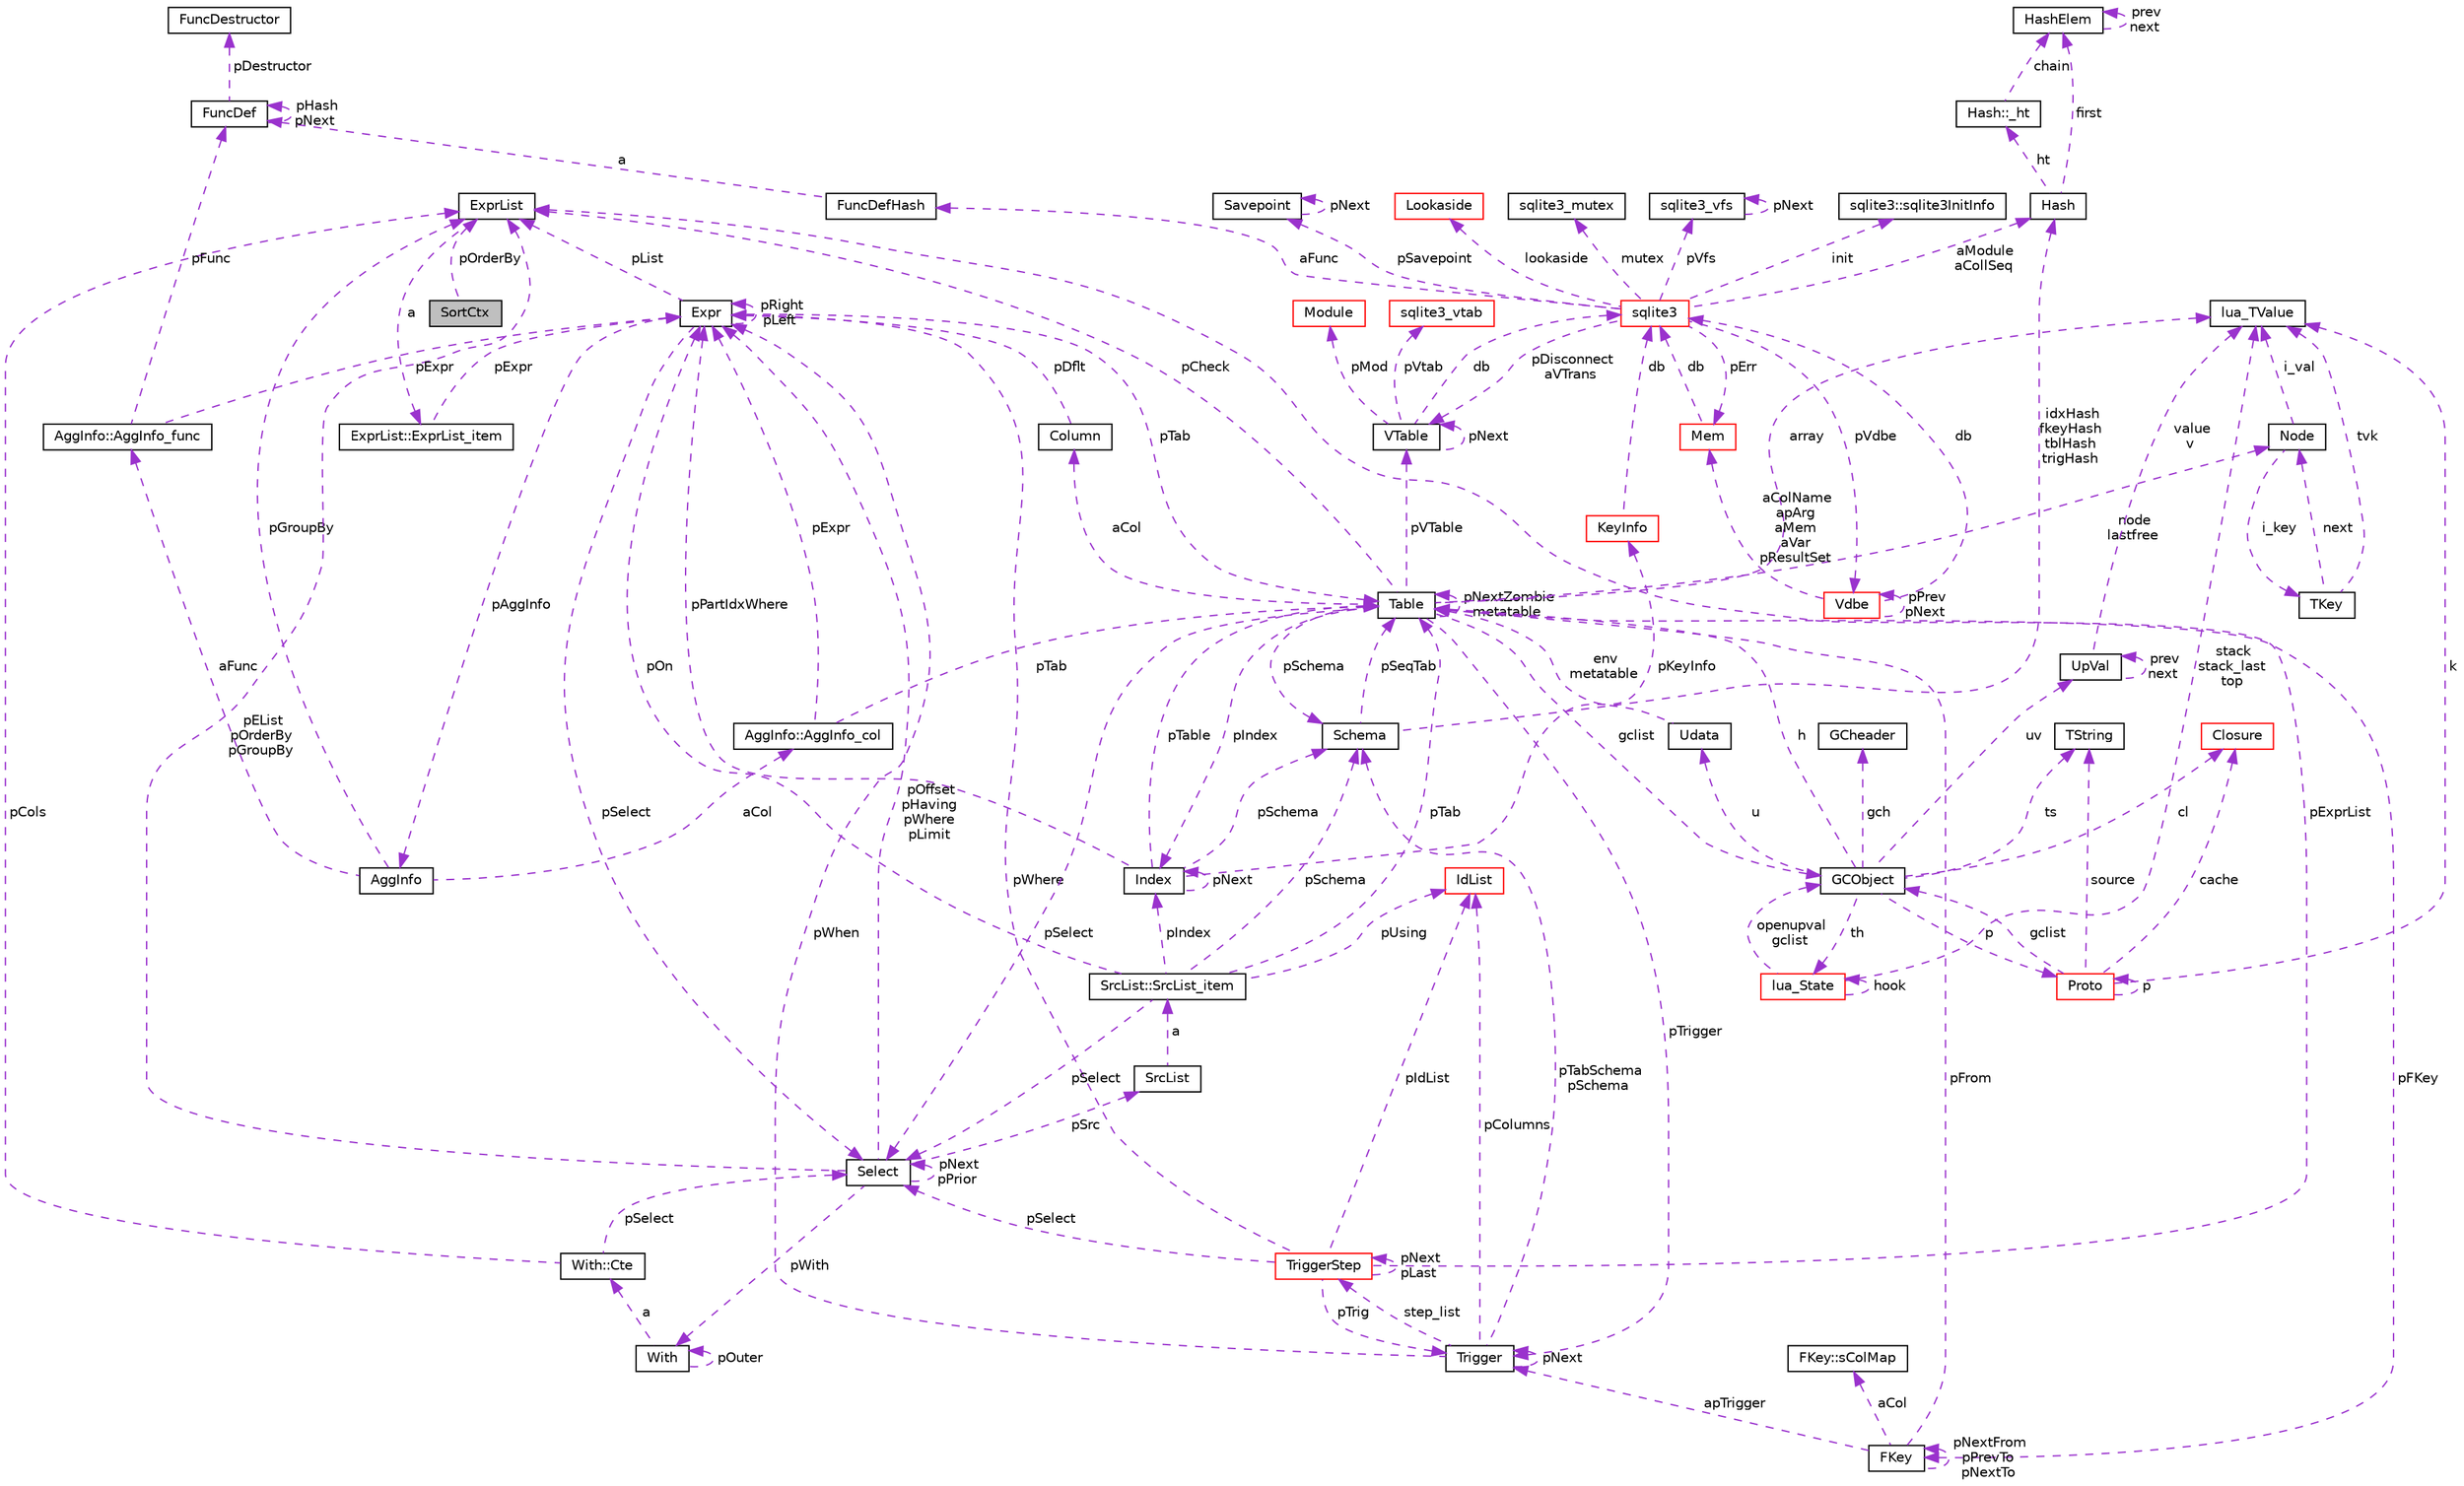 digraph "SortCtx"
{
  edge [fontname="Helvetica",fontsize="10",labelfontname="Helvetica",labelfontsize="10"];
  node [fontname="Helvetica",fontsize="10",shape=record];
  Node1 [label="SortCtx",height=0.2,width=0.4,color="black", fillcolor="grey75", style="filled", fontcolor="black"];
  Node2 -> Node1 [dir="back",color="darkorchid3",fontsize="10",style="dashed",label=" pOrderBy" ];
  Node2 [label="ExprList",height=0.2,width=0.4,color="black", fillcolor="white", style="filled",URL="$struct_expr_list.html"];
  Node3 -> Node2 [dir="back",color="darkorchid3",fontsize="10",style="dashed",label=" a" ];
  Node3 [label="ExprList::ExprList_item",height=0.2,width=0.4,color="black", fillcolor="white", style="filled",URL="$struct_expr_list_1_1_expr_list__item.html"];
  Node4 -> Node3 [dir="back",color="darkorchid3",fontsize="10",style="dashed",label=" pExpr" ];
  Node4 [label="Expr",height=0.2,width=0.4,color="black", fillcolor="white", style="filled",URL="$struct_expr.html"];
  Node5 -> Node4 [dir="back",color="darkorchid3",fontsize="10",style="dashed",label=" pAggInfo" ];
  Node5 [label="AggInfo",height=0.2,width=0.4,color="black", fillcolor="white", style="filled",URL="$struct_agg_info.html"];
  Node6 -> Node5 [dir="back",color="darkorchid3",fontsize="10",style="dashed",label=" aCol" ];
  Node6 [label="AggInfo::AggInfo_col",height=0.2,width=0.4,color="black", fillcolor="white", style="filled",URL="$struct_agg_info_1_1_agg_info__col.html"];
  Node4 -> Node6 [dir="back",color="darkorchid3",fontsize="10",style="dashed",label=" pExpr" ];
  Node7 -> Node6 [dir="back",color="darkorchid3",fontsize="10",style="dashed",label=" pTab" ];
  Node7 [label="Table",height=0.2,width=0.4,color="black", fillcolor="white", style="filled",URL="$struct_table.html"];
  Node8 -> Node7 [dir="back",color="darkorchid3",fontsize="10",style="dashed",label=" node\nlastfree" ];
  Node8 [label="Node",height=0.2,width=0.4,color="black", fillcolor="white", style="filled",URL="$struct_node.html"];
  Node9 -> Node8 [dir="back",color="darkorchid3",fontsize="10",style="dashed",label=" i_val" ];
  Node9 [label="lua_TValue",height=0.2,width=0.4,color="black", fillcolor="white", style="filled",URL="$structlua___t_value.html"];
  Node10 -> Node8 [dir="back",color="darkorchid3",fontsize="10",style="dashed",label=" i_key" ];
  Node10 [label="TKey",height=0.2,width=0.4,color="black", fillcolor="white", style="filled",URL="$union_t_key.html"];
  Node8 -> Node10 [dir="back",color="darkorchid3",fontsize="10",style="dashed",label=" next" ];
  Node9 -> Node10 [dir="back",color="darkorchid3",fontsize="10",style="dashed",label=" tvk" ];
  Node11 -> Node7 [dir="back",color="darkorchid3",fontsize="10",style="dashed",label=" pSchema" ];
  Node11 [label="Schema",height=0.2,width=0.4,color="black", fillcolor="white", style="filled",URL="$struct_schema.html"];
  Node7 -> Node11 [dir="back",color="darkorchid3",fontsize="10",style="dashed",label=" pSeqTab" ];
  Node12 -> Node11 [dir="back",color="darkorchid3",fontsize="10",style="dashed",label=" idxHash\nfkeyHash\ntblHash\ntrigHash" ];
  Node12 [label="Hash",height=0.2,width=0.4,color="black", fillcolor="white", style="filled",URL="$struct_hash.html"];
  Node13 -> Node12 [dir="back",color="darkorchid3",fontsize="10",style="dashed",label=" ht" ];
  Node13 [label="Hash::_ht",height=0.2,width=0.4,color="black", fillcolor="white", style="filled",URL="$struct_hash_1_1__ht.html"];
  Node14 -> Node13 [dir="back",color="darkorchid3",fontsize="10",style="dashed",label=" chain" ];
  Node14 [label="HashElem",height=0.2,width=0.4,color="black", fillcolor="white", style="filled",URL="$struct_hash_elem.html"];
  Node14 -> Node14 [dir="back",color="darkorchid3",fontsize="10",style="dashed",label=" prev\nnext" ];
  Node14 -> Node12 [dir="back",color="darkorchid3",fontsize="10",style="dashed",label=" first" ];
  Node9 -> Node7 [dir="back",color="darkorchid3",fontsize="10",style="dashed",label=" array" ];
  Node15 -> Node7 [dir="back",color="darkorchid3",fontsize="10",style="dashed",label=" aCol" ];
  Node15 [label="Column",height=0.2,width=0.4,color="black", fillcolor="white", style="filled",URL="$struct_column.html"];
  Node4 -> Node15 [dir="back",color="darkorchid3",fontsize="10",style="dashed",label=" pDflt" ];
  Node16 -> Node7 [dir="back",color="darkorchid3",fontsize="10",style="dashed",label=" pFKey" ];
  Node16 [label="FKey",height=0.2,width=0.4,color="black", fillcolor="white", style="filled",URL="$struct_f_key.html"];
  Node17 -> Node16 [dir="back",color="darkorchid3",fontsize="10",style="dashed",label=" aCol" ];
  Node17 [label="FKey::sColMap",height=0.2,width=0.4,color="black", fillcolor="white", style="filled",URL="$struct_f_key_1_1s_col_map.html"];
  Node16 -> Node16 [dir="back",color="darkorchid3",fontsize="10",style="dashed",label=" pNextFrom\npPrevTo\npNextTo" ];
  Node7 -> Node16 [dir="back",color="darkorchid3",fontsize="10",style="dashed",label=" pFrom" ];
  Node18 -> Node16 [dir="back",color="darkorchid3",fontsize="10",style="dashed",label=" apTrigger" ];
  Node18 [label="Trigger",height=0.2,width=0.4,color="black", fillcolor="white", style="filled",URL="$struct_trigger.html"];
  Node19 -> Node18 [dir="back",color="darkorchid3",fontsize="10",style="dashed",label=" step_list" ];
  Node19 [label="TriggerStep",height=0.2,width=0.4,color="red", fillcolor="white", style="filled",URL="$struct_trigger_step.html"];
  Node19 -> Node19 [dir="back",color="darkorchid3",fontsize="10",style="dashed",label=" pNext\npLast" ];
  Node4 -> Node19 [dir="back",color="darkorchid3",fontsize="10",style="dashed",label=" pWhere" ];
  Node20 -> Node19 [dir="back",color="darkorchid3",fontsize="10",style="dashed",label=" pIdList" ];
  Node20 [label="IdList",height=0.2,width=0.4,color="red", fillcolor="white", style="filled",URL="$struct_id_list.html"];
  Node21 -> Node19 [dir="back",color="darkorchid3",fontsize="10",style="dashed",label=" pSelect" ];
  Node21 [label="Select",height=0.2,width=0.4,color="black", fillcolor="white", style="filled",URL="$struct_select.html"];
  Node4 -> Node21 [dir="back",color="darkorchid3",fontsize="10",style="dashed",label=" pOffset\npHaving\npWhere\npLimit" ];
  Node22 -> Node21 [dir="back",color="darkorchid3",fontsize="10",style="dashed",label=" pWith" ];
  Node22 [label="With",height=0.2,width=0.4,color="black", fillcolor="white", style="filled",URL="$struct_with.html"];
  Node23 -> Node22 [dir="back",color="darkorchid3",fontsize="10",style="dashed",label=" a" ];
  Node23 [label="With::Cte",height=0.2,width=0.4,color="black", fillcolor="white", style="filled",URL="$struct_with_1_1_cte.html"];
  Node21 -> Node23 [dir="back",color="darkorchid3",fontsize="10",style="dashed",label=" pSelect" ];
  Node2 -> Node23 [dir="back",color="darkorchid3",fontsize="10",style="dashed",label=" pCols" ];
  Node22 -> Node22 [dir="back",color="darkorchid3",fontsize="10",style="dashed",label=" pOuter" ];
  Node21 -> Node21 [dir="back",color="darkorchid3",fontsize="10",style="dashed",label=" pNext\npPrior" ];
  Node24 -> Node21 [dir="back",color="darkorchid3",fontsize="10",style="dashed",label=" pSrc" ];
  Node24 [label="SrcList",height=0.2,width=0.4,color="black", fillcolor="white", style="filled",URL="$struct_src_list.html"];
  Node25 -> Node24 [dir="back",color="darkorchid3",fontsize="10",style="dashed",label=" a" ];
  Node25 [label="SrcList::SrcList_item",height=0.2,width=0.4,color="black", fillcolor="white", style="filled",URL="$struct_src_list_1_1_src_list__item.html"];
  Node11 -> Node25 [dir="back",color="darkorchid3",fontsize="10",style="dashed",label=" pSchema" ];
  Node4 -> Node25 [dir="back",color="darkorchid3",fontsize="10",style="dashed",label=" pOn" ];
  Node20 -> Node25 [dir="back",color="darkorchid3",fontsize="10",style="dashed",label=" pUsing" ];
  Node7 -> Node25 [dir="back",color="darkorchid3",fontsize="10",style="dashed",label=" pTab" ];
  Node21 -> Node25 [dir="back",color="darkorchid3",fontsize="10",style="dashed",label=" pSelect" ];
  Node26 -> Node25 [dir="back",color="darkorchid3",fontsize="10",style="dashed",label=" pIndex" ];
  Node26 [label="Index",height=0.2,width=0.4,color="black", fillcolor="white", style="filled",URL="$struct_index.html"];
  Node11 -> Node26 [dir="back",color="darkorchid3",fontsize="10",style="dashed",label=" pSchema" ];
  Node4 -> Node26 [dir="back",color="darkorchid3",fontsize="10",style="dashed",label=" pPartIdxWhere" ];
  Node7 -> Node26 [dir="back",color="darkorchid3",fontsize="10",style="dashed",label=" pTable" ];
  Node27 -> Node26 [dir="back",color="darkorchid3",fontsize="10",style="dashed",label=" pKeyInfo" ];
  Node27 [label="KeyInfo",height=0.2,width=0.4,color="red", fillcolor="white", style="filled",URL="$struct_key_info.html"];
  Node28 -> Node27 [dir="back",color="darkorchid3",fontsize="10",style="dashed",label=" db" ];
  Node28 [label="sqlite3",height=0.2,width=0.4,color="red", fillcolor="white", style="filled",URL="$structsqlite3.html"];
  Node29 -> Node28 [dir="back",color="darkorchid3",fontsize="10",style="dashed",label=" pErr" ];
  Node29 [label="Mem",height=0.2,width=0.4,color="red", fillcolor="white", style="filled",URL="$struct_mem.html"];
  Node28 -> Node29 [dir="back",color="darkorchid3",fontsize="10",style="dashed",label=" db" ];
  Node30 -> Node28 [dir="back",color="darkorchid3",fontsize="10",style="dashed",label=" pVdbe" ];
  Node30 [label="Vdbe",height=0.2,width=0.4,color="red", fillcolor="white", style="filled",URL="$struct_vdbe.html"];
  Node30 -> Node30 [dir="back",color="darkorchid3",fontsize="10",style="dashed",label=" pPrev\npNext" ];
  Node29 -> Node30 [dir="back",color="darkorchid3",fontsize="10",style="dashed",label=" aColName\napArg\naMem\naVar\npResultSet" ];
  Node28 -> Node30 [dir="back",color="darkorchid3",fontsize="10",style="dashed",label=" db" ];
  Node31 -> Node28 [dir="back",color="darkorchid3",fontsize="10",style="dashed",label=" pSavepoint" ];
  Node31 [label="Savepoint",height=0.2,width=0.4,color="black", fillcolor="white", style="filled",URL="$struct_savepoint.html"];
  Node31 -> Node31 [dir="back",color="darkorchid3",fontsize="10",style="dashed",label=" pNext" ];
  Node32 -> Node28 [dir="back",color="darkorchid3",fontsize="10",style="dashed",label=" aFunc" ];
  Node32 [label="FuncDefHash",height=0.2,width=0.4,color="black", fillcolor="white", style="filled",URL="$struct_func_def_hash.html"];
  Node33 -> Node32 [dir="back",color="darkorchid3",fontsize="10",style="dashed",label=" a" ];
  Node33 [label="FuncDef",height=0.2,width=0.4,color="black", fillcolor="white", style="filled",URL="$struct_func_def.html"];
  Node34 -> Node33 [dir="back",color="darkorchid3",fontsize="10",style="dashed",label=" pDestructor" ];
  Node34 [label="FuncDestructor",height=0.2,width=0.4,color="black", fillcolor="white", style="filled",URL="$struct_func_destructor.html"];
  Node33 -> Node33 [dir="back",color="darkorchid3",fontsize="10",style="dashed",label=" pHash\npNext" ];
  Node35 -> Node28 [dir="back",color="darkorchid3",fontsize="10",style="dashed",label=" lookaside" ];
  Node35 [label="Lookaside",height=0.2,width=0.4,color="red", fillcolor="white", style="filled",URL="$struct_lookaside.html"];
  Node36 -> Node28 [dir="back",color="darkorchid3",fontsize="10",style="dashed",label=" mutex" ];
  Node36 [label="sqlite3_mutex",height=0.2,width=0.4,color="black", fillcolor="white", style="filled",URL="$structsqlite3__mutex.html"];
  Node37 -> Node28 [dir="back",color="darkorchid3",fontsize="10",style="dashed",label=" pVfs" ];
  Node37 [label="sqlite3_vfs",height=0.2,width=0.4,color="black", fillcolor="white", style="filled",URL="$structsqlite3__vfs.html"];
  Node37 -> Node37 [dir="back",color="darkorchid3",fontsize="10",style="dashed",label=" pNext" ];
  Node38 -> Node28 [dir="back",color="darkorchid3",fontsize="10",style="dashed",label=" init" ];
  Node38 [label="sqlite3::sqlite3InitInfo",height=0.2,width=0.4,color="black", fillcolor="white", style="filled",URL="$structsqlite3_1_1sqlite3_init_info.html"];
  Node39 -> Node28 [dir="back",color="darkorchid3",fontsize="10",style="dashed",label=" pDisconnect\naVTrans" ];
  Node39 [label="VTable",height=0.2,width=0.4,color="black", fillcolor="white", style="filled",URL="$struct_v_table.html"];
  Node28 -> Node39 [dir="back",color="darkorchid3",fontsize="10",style="dashed",label=" db" ];
  Node39 -> Node39 [dir="back",color="darkorchid3",fontsize="10",style="dashed",label=" pNext" ];
  Node40 -> Node39 [dir="back",color="darkorchid3",fontsize="10",style="dashed",label=" pMod" ];
  Node40 [label="Module",height=0.2,width=0.4,color="red", fillcolor="white", style="filled",URL="$struct_module.html"];
  Node41 -> Node39 [dir="back",color="darkorchid3",fontsize="10",style="dashed",label=" pVtab" ];
  Node41 [label="sqlite3_vtab",height=0.2,width=0.4,color="red", fillcolor="white", style="filled",URL="$structsqlite3__vtab.html"];
  Node12 -> Node28 [dir="back",color="darkorchid3",fontsize="10",style="dashed",label=" aModule\naCollSeq" ];
  Node26 -> Node26 [dir="back",color="darkorchid3",fontsize="10",style="dashed",label=" pNext" ];
  Node2 -> Node21 [dir="back",color="darkorchid3",fontsize="10",style="dashed",label=" pEList\npOrderBy\npGroupBy" ];
  Node18 -> Node19 [dir="back",color="darkorchid3",fontsize="10",style="dashed",label=" pTrig" ];
  Node2 -> Node19 [dir="back",color="darkorchid3",fontsize="10",style="dashed",label=" pExprList" ];
  Node11 -> Node18 [dir="back",color="darkorchid3",fontsize="10",style="dashed",label=" pTabSchema\npSchema" ];
  Node4 -> Node18 [dir="back",color="darkorchid3",fontsize="10",style="dashed",label=" pWhen" ];
  Node20 -> Node18 [dir="back",color="darkorchid3",fontsize="10",style="dashed",label=" pColumns" ];
  Node18 -> Node18 [dir="back",color="darkorchid3",fontsize="10",style="dashed",label=" pNext" ];
  Node39 -> Node7 [dir="back",color="darkorchid3",fontsize="10",style="dashed",label=" pVTable" ];
  Node7 -> Node7 [dir="back",color="darkorchid3",fontsize="10",style="dashed",label=" pNextZombie\nmetatable" ];
  Node18 -> Node7 [dir="back",color="darkorchid3",fontsize="10",style="dashed",label=" pTrigger" ];
  Node21 -> Node7 [dir="back",color="darkorchid3",fontsize="10",style="dashed",label=" pSelect" ];
  Node42 -> Node7 [dir="back",color="darkorchid3",fontsize="10",style="dashed",label=" gclist" ];
  Node42 [label="GCObject",height=0.2,width=0.4,color="black", fillcolor="white", style="filled",URL="$union_g_c_object.html"];
  Node43 -> Node42 [dir="back",color="darkorchid3",fontsize="10",style="dashed",label=" uv" ];
  Node43 [label="UpVal",height=0.2,width=0.4,color="black", fillcolor="white", style="filled",URL="$struct_up_val.html"];
  Node43 -> Node43 [dir="back",color="darkorchid3",fontsize="10",style="dashed",label=" prev\nnext" ];
  Node9 -> Node43 [dir="back",color="darkorchid3",fontsize="10",style="dashed",label=" value\nv" ];
  Node44 -> Node42 [dir="back",color="darkorchid3",fontsize="10",style="dashed",label=" p" ];
  Node44 [label="Proto",height=0.2,width=0.4,color="red", fillcolor="white", style="filled",URL="$struct_proto.html"];
  Node9 -> Node44 [dir="back",color="darkorchid3",fontsize="10",style="dashed",label=" k" ];
  Node44 -> Node44 [dir="back",color="darkorchid3",fontsize="10",style="dashed",label=" p" ];
  Node45 -> Node44 [dir="back",color="darkorchid3",fontsize="10",style="dashed",label=" source" ];
  Node45 [label="TString",height=0.2,width=0.4,color="black", fillcolor="white", style="filled",URL="$union_t_string.html"];
  Node46 -> Node44 [dir="back",color="darkorchid3",fontsize="10",style="dashed",label=" cache" ];
  Node46 [label="Closure",height=0.2,width=0.4,color="red", fillcolor="white", style="filled",URL="$union_closure.html"];
  Node42 -> Node44 [dir="back",color="darkorchid3",fontsize="10",style="dashed",label=" gclist" ];
  Node45 -> Node42 [dir="back",color="darkorchid3",fontsize="10",style="dashed",label=" ts" ];
  Node46 -> Node42 [dir="back",color="darkorchid3",fontsize="10",style="dashed",label=" cl" ];
  Node47 -> Node42 [dir="back",color="darkorchid3",fontsize="10",style="dashed",label=" gch" ];
  Node47 [label="GCheader",height=0.2,width=0.4,color="black", fillcolor="white", style="filled",URL="$struct_g_cheader.html"];
  Node7 -> Node42 [dir="back",color="darkorchid3",fontsize="10",style="dashed",label=" h" ];
  Node48 -> Node42 [dir="back",color="darkorchid3",fontsize="10",style="dashed",label=" u" ];
  Node48 [label="Udata",height=0.2,width=0.4,color="black", fillcolor="white", style="filled",URL="$union_udata.html"];
  Node7 -> Node48 [dir="back",color="darkorchid3",fontsize="10",style="dashed",label=" env\nmetatable" ];
  Node49 -> Node42 [dir="back",color="darkorchid3",fontsize="10",style="dashed",label=" th" ];
  Node49 [label="lua_State",height=0.2,width=0.4,color="red", fillcolor="white", style="filled",URL="$structlua___state.html"];
  Node9 -> Node49 [dir="back",color="darkorchid3",fontsize="10",style="dashed",label=" stack\nstack_last\ntop" ];
  Node42 -> Node49 [dir="back",color="darkorchid3",fontsize="10",style="dashed",label=" openupval\ngclist" ];
  Node49 -> Node49 [dir="back",color="darkorchid3",fontsize="10",style="dashed",label=" hook" ];
  Node2 -> Node7 [dir="back",color="darkorchid3",fontsize="10",style="dashed",label=" pCheck" ];
  Node26 -> Node7 [dir="back",color="darkorchid3",fontsize="10",style="dashed",label=" pIndex" ];
  Node50 -> Node5 [dir="back",color="darkorchid3",fontsize="10",style="dashed",label=" aFunc" ];
  Node50 [label="AggInfo::AggInfo_func",height=0.2,width=0.4,color="black", fillcolor="white", style="filled",URL="$struct_agg_info_1_1_agg_info__func.html"];
  Node4 -> Node50 [dir="back",color="darkorchid3",fontsize="10",style="dashed",label=" pExpr" ];
  Node33 -> Node50 [dir="back",color="darkorchid3",fontsize="10",style="dashed",label=" pFunc" ];
  Node2 -> Node5 [dir="back",color="darkorchid3",fontsize="10",style="dashed",label=" pGroupBy" ];
  Node4 -> Node4 [dir="back",color="darkorchid3",fontsize="10",style="dashed",label=" pRight\npLeft" ];
  Node7 -> Node4 [dir="back",color="darkorchid3",fontsize="10",style="dashed",label=" pTab" ];
  Node21 -> Node4 [dir="back",color="darkorchid3",fontsize="10",style="dashed",label=" pSelect" ];
  Node2 -> Node4 [dir="back",color="darkorchid3",fontsize="10",style="dashed",label=" pList" ];
}
